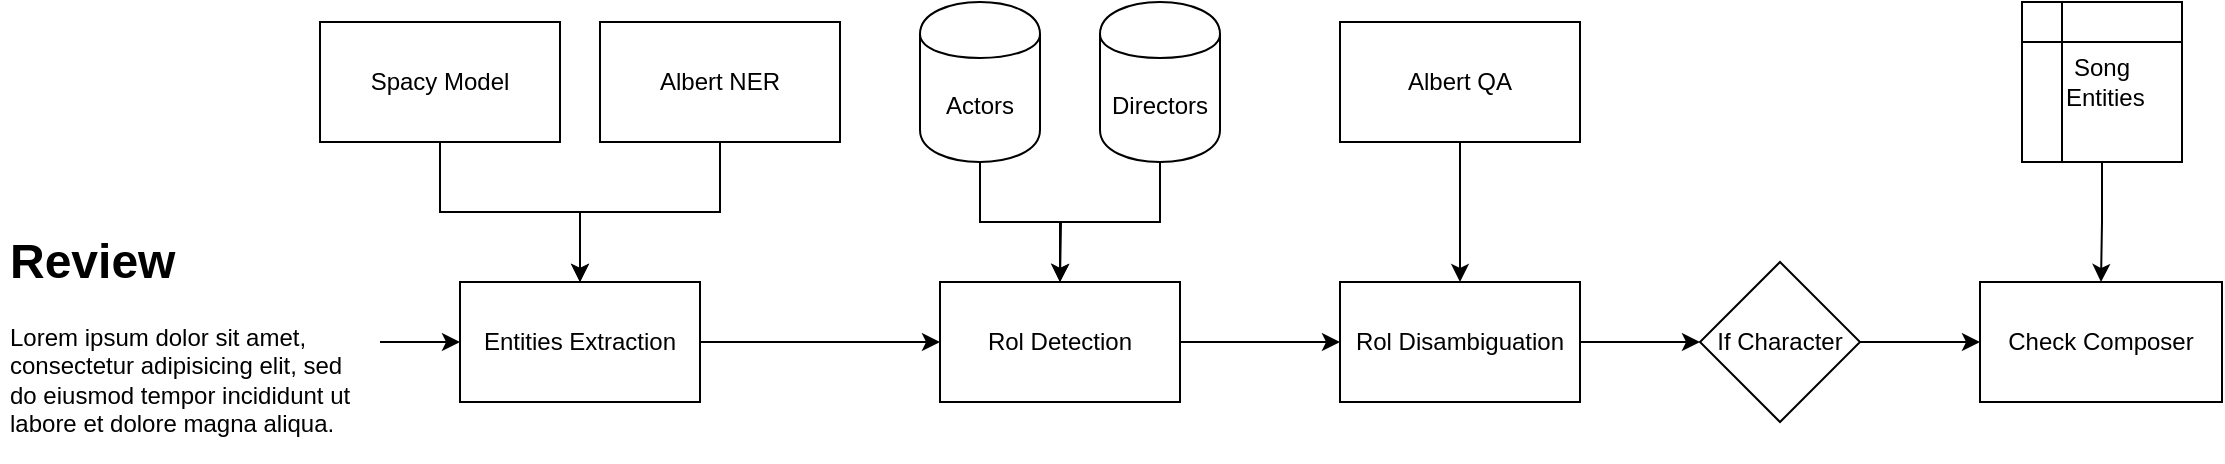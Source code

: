 <mxfile version="13.0.3" type="device"><diagram id="0RELV-46q9WUBmeykEIl" name="Page-1"><mxGraphModel dx="2003" dy="2452" grid="1" gridSize="10" guides="1" tooltips="1" connect="1" arrows="1" fold="1" page="1" pageScale="1" pageWidth="827" pageHeight="1169" math="0" shadow="0"><root><mxCell id="0"/><mxCell id="1" parent="0"/><mxCell id="6xi1XaoOe4D6R3A3w3vZ-3" value="" style="edgeStyle=orthogonalEdgeStyle;rounded=0;orthogonalLoop=1;jettySize=auto;html=1;" edge="1" parent="1" source="6xi1XaoOe4D6R3A3w3vZ-1" target="6xi1XaoOe4D6R3A3w3vZ-4"><mxGeometry relative="1" as="geometry"><mxPoint x="290" y="160" as="targetPoint"/></mxGeometry></mxCell><mxCell id="6xi1XaoOe4D6R3A3w3vZ-1" value="&lt;h1&gt;Review&lt;/h1&gt;&lt;p&gt;Lorem ipsum dolor sit amet, consectetur adipisicing elit, sed do eiusmod tempor incididunt ut labore et dolore magna aliqua.&lt;/p&gt;" style="text;html=1;strokeColor=none;fillColor=none;spacing=5;spacingTop=-20;whiteSpace=wrap;overflow=hidden;rounded=0;" vertex="1" parent="1"><mxGeometry x="20" y="100" width="190" height="120" as="geometry"/></mxCell><mxCell id="6xi1XaoOe4D6R3A3w3vZ-10" value="" style="edgeStyle=orthogonalEdgeStyle;rounded=0;orthogonalLoop=1;jettySize=auto;html=1;" edge="1" parent="1" source="6xi1XaoOe4D6R3A3w3vZ-4" target="6xi1XaoOe4D6R3A3w3vZ-9"><mxGeometry relative="1" as="geometry"/></mxCell><mxCell id="6xi1XaoOe4D6R3A3w3vZ-4" value="Entities Extraction" style="rounded=0;whiteSpace=wrap;html=1;" vertex="1" parent="1"><mxGeometry x="250" y="130" width="120" height="60" as="geometry"/></mxCell><mxCell id="6xi1XaoOe4D6R3A3w3vZ-16" value="" style="edgeStyle=orthogonalEdgeStyle;rounded=0;orthogonalLoop=1;jettySize=auto;html=1;" edge="1" parent="1" source="6xi1XaoOe4D6R3A3w3vZ-9" target="6xi1XaoOe4D6R3A3w3vZ-15"><mxGeometry relative="1" as="geometry"/></mxCell><mxCell id="6xi1XaoOe4D6R3A3w3vZ-9" value="Rol Detection" style="rounded=0;whiteSpace=wrap;html=1;" vertex="1" parent="1"><mxGeometry x="490" y="130" width="120" height="60" as="geometry"/></mxCell><mxCell id="6xi1XaoOe4D6R3A3w3vZ-20" value="" style="edgeStyle=orthogonalEdgeStyle;rounded=0;orthogonalLoop=1;jettySize=auto;html=1;" edge="1" parent="1" source="6xi1XaoOe4D6R3A3w3vZ-22" target="6xi1XaoOe4D6R3A3w3vZ-19"><mxGeometry relative="1" as="geometry"/></mxCell><mxCell id="6xi1XaoOe4D6R3A3w3vZ-15" value="Rol Disambiguation" style="rounded=0;whiteSpace=wrap;html=1;" vertex="1" parent="1"><mxGeometry x="690" y="130" width="120" height="60" as="geometry"/></mxCell><mxCell id="6xi1XaoOe4D6R3A3w3vZ-19" value="Check Composer" style="rounded=0;whiteSpace=wrap;html=1;" vertex="1" parent="1"><mxGeometry x="1010" y="130" width="121" height="60" as="geometry"/></mxCell><mxCell id="6xi1XaoOe4D6R3A3w3vZ-7" style="edgeStyle=orthogonalEdgeStyle;rounded=0;orthogonalLoop=1;jettySize=auto;html=1;exitX=0.5;exitY=1;exitDx=0;exitDy=0;entryX=0.5;entryY=0;entryDx=0;entryDy=0;" edge="1" parent="1" source="6xi1XaoOe4D6R3A3w3vZ-5" target="6xi1XaoOe4D6R3A3w3vZ-4"><mxGeometry relative="1" as="geometry"/></mxCell><mxCell id="6xi1XaoOe4D6R3A3w3vZ-5" value="Spacy Model" style="rounded=0;whiteSpace=wrap;html=1;" vertex="1" parent="1"><mxGeometry x="180" width="120" height="60" as="geometry"/></mxCell><mxCell id="6xi1XaoOe4D6R3A3w3vZ-8" style="edgeStyle=orthogonalEdgeStyle;rounded=0;orthogonalLoop=1;jettySize=auto;html=1;exitX=0.5;exitY=1;exitDx=0;exitDy=0;entryX=0.5;entryY=0;entryDx=0;entryDy=0;" edge="1" parent="1" source="6xi1XaoOe4D6R3A3w3vZ-6" target="6xi1XaoOe4D6R3A3w3vZ-4"><mxGeometry relative="1" as="geometry"/></mxCell><mxCell id="6xi1XaoOe4D6R3A3w3vZ-6" value="Albert NER" style="rounded=0;whiteSpace=wrap;html=1;" vertex="1" parent="1"><mxGeometry x="320" width="120" height="60" as="geometry"/></mxCell><mxCell id="6xi1XaoOe4D6R3A3w3vZ-13" style="edgeStyle=orthogonalEdgeStyle;rounded=0;orthogonalLoop=1;jettySize=auto;html=1;exitX=0.5;exitY=1;exitDx=0;exitDy=0;entryX=0.5;entryY=0;entryDx=0;entryDy=0;" edge="1" parent="1" source="6xi1XaoOe4D6R3A3w3vZ-11" target="6xi1XaoOe4D6R3A3w3vZ-9"><mxGeometry relative="1" as="geometry"/></mxCell><mxCell id="6xi1XaoOe4D6R3A3w3vZ-11" value="Actors" style="shape=cylinder;whiteSpace=wrap;html=1;boundedLbl=1;backgroundOutline=1;" vertex="1" parent="1"><mxGeometry x="480" y="-10" width="60" height="80" as="geometry"/></mxCell><mxCell id="6xi1XaoOe4D6R3A3w3vZ-14" style="edgeStyle=orthogonalEdgeStyle;rounded=0;orthogonalLoop=1;jettySize=auto;html=1;exitX=0.5;exitY=1;exitDx=0;exitDy=0;" edge="1" parent="1" source="6xi1XaoOe4D6R3A3w3vZ-12"><mxGeometry relative="1" as="geometry"><mxPoint x="550" y="130" as="targetPoint"/></mxGeometry></mxCell><mxCell id="6xi1XaoOe4D6R3A3w3vZ-12" value="Directors" style="shape=cylinder;whiteSpace=wrap;html=1;boundedLbl=1;backgroundOutline=1;" vertex="1" parent="1"><mxGeometry x="570" y="-10" width="60" height="80" as="geometry"/></mxCell><mxCell id="6xi1XaoOe4D6R3A3w3vZ-18" value="" style="edgeStyle=orthogonalEdgeStyle;rounded=0;orthogonalLoop=1;jettySize=auto;html=1;" edge="1" parent="1" source="6xi1XaoOe4D6R3A3w3vZ-17" target="6xi1XaoOe4D6R3A3w3vZ-15"><mxGeometry relative="1" as="geometry"/></mxCell><mxCell id="6xi1XaoOe4D6R3A3w3vZ-17" value="Albert QA" style="rounded=0;whiteSpace=wrap;html=1;" vertex="1" parent="1"><mxGeometry x="690" width="120" height="60" as="geometry"/></mxCell><mxCell id="6xi1XaoOe4D6R3A3w3vZ-22" value="If Character" style="rhombus;whiteSpace=wrap;html=1;" vertex="1" parent="1"><mxGeometry x="870" y="120" width="80" height="80" as="geometry"/></mxCell><mxCell id="6xi1XaoOe4D6R3A3w3vZ-23" value="" style="edgeStyle=orthogonalEdgeStyle;rounded=0;orthogonalLoop=1;jettySize=auto;html=1;" edge="1" parent="1" source="6xi1XaoOe4D6R3A3w3vZ-15" target="6xi1XaoOe4D6R3A3w3vZ-22"><mxGeometry relative="1" as="geometry"><mxPoint x="810" y="160" as="sourcePoint"/><mxPoint x="1010" y="150" as="targetPoint"/></mxGeometry></mxCell><mxCell id="6xi1XaoOe4D6R3A3w3vZ-25" value="" style="edgeStyle=orthogonalEdgeStyle;rounded=0;orthogonalLoop=1;jettySize=auto;html=1;" edge="1" parent="1" source="6xi1XaoOe4D6R3A3w3vZ-24" target="6xi1XaoOe4D6R3A3w3vZ-19"><mxGeometry relative="1" as="geometry"/></mxCell><mxCell id="6xi1XaoOe4D6R3A3w3vZ-24" value="Song &lt;br&gt;&amp;nbsp;Entities" style="shape=internalStorage;whiteSpace=wrap;html=1;backgroundOutline=1;" vertex="1" parent="1"><mxGeometry x="1031" y="-10" width="80" height="80" as="geometry"/></mxCell></root></mxGraphModel></diagram></mxfile>